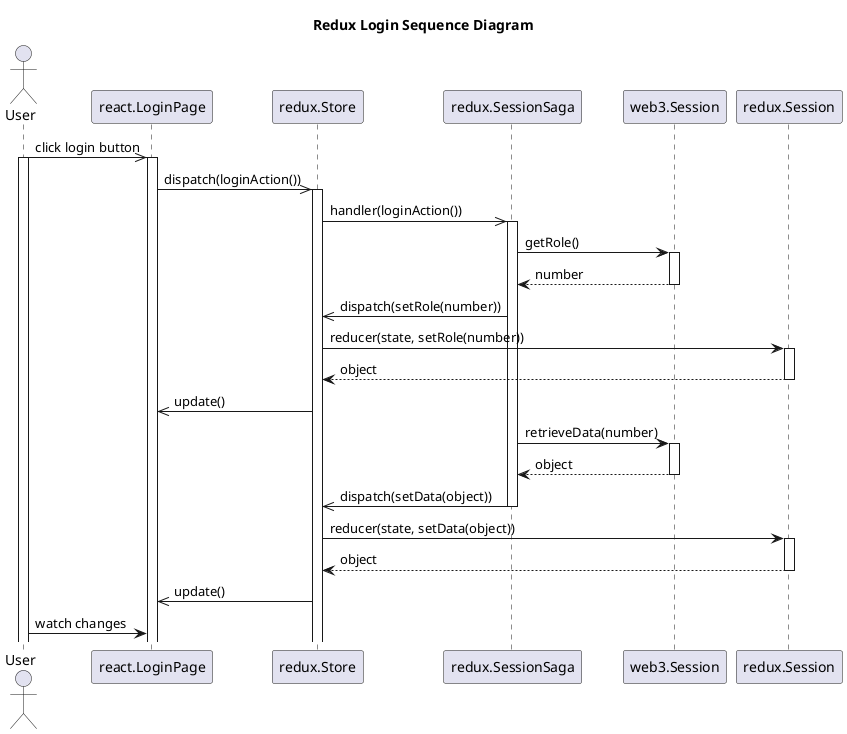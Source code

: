 @startuml
title "Redux Login Sequence Diagram"

actor User
participant react.LoginPage
participant redux.Store
participant redux.SessionSaga
participant web3.Session
participant redux.Session

User ->> react.LoginPage: click login button
activate User
activate react.LoginPage
react.LoginPage ->> redux.Store: dispatch(loginAction())
activate redux.Store
redux.Store ->> redux.SessionSaga: handler(loginAction())
activate redux.SessionSaga
redux.SessionSaga -> web3.Session: getRole()
activate web3.Session
web3.Session --> redux.SessionSaga: number
deactivate web3.Session
redux.SessionSaga ->> redux.Store: dispatch(setRole(number))
redux.Store -> redux.Session: reducer(state, setRole(number))
activate redux.Session
redux.Session --> redux.Store: object
deactivate redux.Session
redux.Store ->> react.LoginPage: update()
redux.SessionSaga -> web3.Session: retrieveData(number)
activate web3.Session
web3.Session --> redux.SessionSaga: object
deactivate web3.Session
redux.SessionSaga ->> redux.Store: dispatch(setData(object))
deactivate redux.SessionSaga
redux.Store -> redux.Session: reducer(state, setData(object))
activate redux.Session
redux.Session --> redux.Store: object
deactivate redux.Session
redux.Store ->> react.LoginPage: update()
User -> react.LoginPage: watch changes
@enduml
